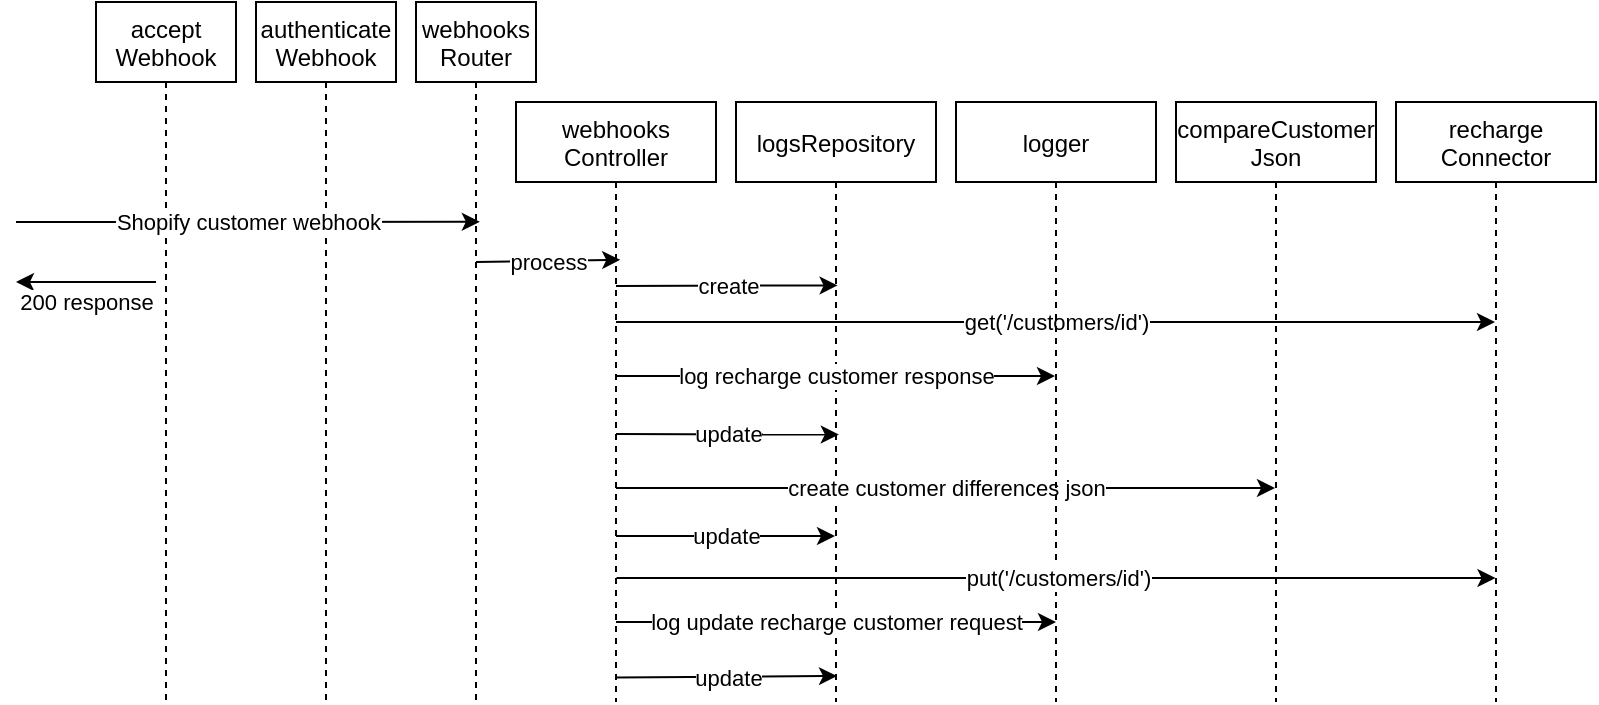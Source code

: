 <mxfile version="15.7.0" type="github">
  <diagram id="kgpKYQtTHZ0yAKxKKP6v" name="Page-1">
    <mxGraphModel dx="1446" dy="828" grid="1" gridSize="10" guides="1" tooltips="1" connect="1" arrows="1" fold="1" page="1" pageScale="1" pageWidth="850" pageHeight="1100" math="0" shadow="0">
      <root>
        <mxCell id="0" />
        <mxCell id="1" parent="0" />
        <mxCell id="3nuBFxr9cyL0pnOWT2aG-1" value="accept&#xa;Webhook" style="shape=umlLifeline;perimeter=lifelinePerimeter;container=1;collapsible=0;recursiveResize=0;rounded=0;shadow=0;strokeWidth=1;" parent="1" vertex="1">
          <mxGeometry x="50" y="30" width="70" height="350" as="geometry" />
        </mxCell>
        <mxCell id="1okAeuORKBiBFYY5BaOz-12" value="" style="endArrow=classic;html=1;rounded=0;" edge="1" parent="3nuBFxr9cyL0pnOWT2aG-1">
          <mxGeometry relative="1" as="geometry">
            <mxPoint x="30" y="140" as="sourcePoint" />
            <mxPoint x="-40" y="140" as="targetPoint" />
          </mxGeometry>
        </mxCell>
        <mxCell id="1okAeuORKBiBFYY5BaOz-13" value="200 response" style="edgeLabel;resizable=0;html=1;align=center;verticalAlign=middle;" connectable="0" vertex="1" parent="1okAeuORKBiBFYY5BaOz-12">
          <mxGeometry relative="1" as="geometry">
            <mxPoint y="10" as="offset" />
          </mxGeometry>
        </mxCell>
        <mxCell id="3nuBFxr9cyL0pnOWT2aG-5" value="authenticate&#xa;Webhook" style="shape=umlLifeline;perimeter=lifelinePerimeter;container=1;collapsible=0;recursiveResize=0;rounded=0;shadow=0;strokeWidth=1;" parent="1" vertex="1">
          <mxGeometry x="130" y="30" width="70" height="350" as="geometry" />
        </mxCell>
        <mxCell id="1okAeuORKBiBFYY5BaOz-1" value="webhooks&#xa;Router" style="shape=umlLifeline;perimeter=lifelinePerimeter;container=1;collapsible=0;recursiveResize=0;rounded=0;shadow=0;strokeWidth=1;" vertex="1" parent="1">
          <mxGeometry x="210" y="30" width="60" height="350" as="geometry" />
        </mxCell>
        <mxCell id="1okAeuORKBiBFYY5BaOz-14" value="" style="endArrow=classic;html=1;rounded=0;entryX=0.521;entryY=0.263;entryDx=0;entryDy=0;entryPerimeter=0;" edge="1" parent="1okAeuORKBiBFYY5BaOz-1" target="1okAeuORKBiBFYY5BaOz-2">
          <mxGeometry relative="1" as="geometry">
            <mxPoint x="30" y="130" as="sourcePoint" />
            <mxPoint x="130" y="130" as="targetPoint" />
          </mxGeometry>
        </mxCell>
        <mxCell id="1okAeuORKBiBFYY5BaOz-15" value="process" style="edgeLabel;resizable=0;html=1;align=center;verticalAlign=middle;" connectable="0" vertex="1" parent="1okAeuORKBiBFYY5BaOz-14">
          <mxGeometry relative="1" as="geometry" />
        </mxCell>
        <mxCell id="1okAeuORKBiBFYY5BaOz-2" value="webhooks&#xa;Controller" style="shape=umlLifeline;perimeter=lifelinePerimeter;container=1;collapsible=0;recursiveResize=0;rounded=0;shadow=0;strokeWidth=1;" vertex="1" parent="1">
          <mxGeometry x="260" y="80" width="100" height="300" as="geometry" />
        </mxCell>
        <mxCell id="1okAeuORKBiBFYY5BaOz-16" value="" style="endArrow=classic;html=1;rounded=0;entryX=0.508;entryY=0.299;entryDx=0;entryDy=0;entryPerimeter=0;" edge="1" parent="1okAeuORKBiBFYY5BaOz-2">
          <mxGeometry relative="1" as="geometry">
            <mxPoint x="50" y="92" as="sourcePoint" />
            <mxPoint x="160.8" y="91.7" as="targetPoint" />
          </mxGeometry>
        </mxCell>
        <mxCell id="1okAeuORKBiBFYY5BaOz-17" value="create" style="edgeLabel;resizable=0;html=1;align=center;verticalAlign=middle;" connectable="0" vertex="1" parent="1okAeuORKBiBFYY5BaOz-16">
          <mxGeometry relative="1" as="geometry" />
        </mxCell>
        <mxCell id="1okAeuORKBiBFYY5BaOz-18" value="" style="endArrow=classic;html=1;rounded=0;" edge="1" parent="1okAeuORKBiBFYY5BaOz-2">
          <mxGeometry relative="1" as="geometry">
            <mxPoint x="50" y="110" as="sourcePoint" />
            <mxPoint x="489.5" y="110" as="targetPoint" />
          </mxGeometry>
        </mxCell>
        <mxCell id="1okAeuORKBiBFYY5BaOz-19" value="get(&#39;/customers/id&#39;)" style="edgeLabel;resizable=0;html=1;align=center;verticalAlign=middle;" connectable="0" vertex="1" parent="1okAeuORKBiBFYY5BaOz-18">
          <mxGeometry relative="1" as="geometry" />
        </mxCell>
        <mxCell id="1okAeuORKBiBFYY5BaOz-22" value="" style="endArrow=classic;html=1;rounded=0;entryX=0.514;entryY=0.601;entryDx=0;entryDy=0;entryPerimeter=0;" edge="1" parent="1okAeuORKBiBFYY5BaOz-2">
          <mxGeometry relative="1" as="geometry">
            <mxPoint x="50" y="166" as="sourcePoint" />
            <mxPoint x="161.4" y="166.3" as="targetPoint" />
          </mxGeometry>
        </mxCell>
        <mxCell id="1okAeuORKBiBFYY5BaOz-23" value="update" style="edgeLabel;resizable=0;html=1;align=center;verticalAlign=middle;" connectable="0" vertex="1" parent="1okAeuORKBiBFYY5BaOz-22">
          <mxGeometry relative="1" as="geometry" />
        </mxCell>
        <mxCell id="1okAeuORKBiBFYY5BaOz-4" value="logsRepository" style="shape=umlLifeline;perimeter=lifelinePerimeter;container=1;collapsible=0;recursiveResize=0;rounded=0;shadow=0;strokeWidth=1;" vertex="1" parent="1">
          <mxGeometry x="370" y="80" width="100" height="300" as="geometry" />
        </mxCell>
        <mxCell id="1okAeuORKBiBFYY5BaOz-25" value="" style="endArrow=classic;html=1;rounded=0;" edge="1" parent="1okAeuORKBiBFYY5BaOz-4">
          <mxGeometry relative="1" as="geometry">
            <mxPoint x="-60" y="193" as="sourcePoint" />
            <mxPoint x="269.5" y="193" as="targetPoint" />
          </mxGeometry>
        </mxCell>
        <mxCell id="1okAeuORKBiBFYY5BaOz-26" value="create customer differences json" style="edgeLabel;resizable=0;html=1;align=center;verticalAlign=middle;" connectable="0" vertex="1" parent="1okAeuORKBiBFYY5BaOz-25">
          <mxGeometry relative="1" as="geometry" />
        </mxCell>
        <mxCell id="1okAeuORKBiBFYY5BaOz-27" value="" style="endArrow=classic;html=1;rounded=0;" edge="1" parent="1okAeuORKBiBFYY5BaOz-4">
          <mxGeometry relative="1" as="geometry">
            <mxPoint x="-60" y="217" as="sourcePoint" />
            <mxPoint x="49.5" y="217" as="targetPoint" />
          </mxGeometry>
        </mxCell>
        <mxCell id="1okAeuORKBiBFYY5BaOz-28" value="update" style="edgeLabel;resizable=0;html=1;align=center;verticalAlign=middle;" connectable="0" vertex="1" parent="1okAeuORKBiBFYY5BaOz-27">
          <mxGeometry relative="1" as="geometry" />
        </mxCell>
        <mxCell id="1okAeuORKBiBFYY5BaOz-31" value="" style="endArrow=classic;html=1;rounded=0;entryX=0.505;entryY=0.831;entryDx=0;entryDy=0;entryPerimeter=0;" edge="1" parent="1okAeuORKBiBFYY5BaOz-4">
          <mxGeometry relative="1" as="geometry">
            <mxPoint x="-60" y="287.7" as="sourcePoint" />
            <mxPoint x="50.5" y="287.0" as="targetPoint" />
          </mxGeometry>
        </mxCell>
        <mxCell id="1okAeuORKBiBFYY5BaOz-32" value="update" style="edgeLabel;resizable=0;html=1;align=center;verticalAlign=middle;" connectable="0" vertex="1" parent="1okAeuORKBiBFYY5BaOz-31">
          <mxGeometry relative="1" as="geometry" />
        </mxCell>
        <mxCell id="1okAeuORKBiBFYY5BaOz-5" value="logger" style="shape=umlLifeline;perimeter=lifelinePerimeter;container=1;collapsible=0;recursiveResize=0;rounded=0;shadow=0;strokeWidth=1;" vertex="1" parent="1">
          <mxGeometry x="480" y="80" width="100" height="300" as="geometry" />
        </mxCell>
        <mxCell id="1okAeuORKBiBFYY5BaOz-33" value="" style="endArrow=classic;html=1;rounded=0;" edge="1" parent="1okAeuORKBiBFYY5BaOz-5">
          <mxGeometry relative="1" as="geometry">
            <mxPoint x="-170" y="260" as="sourcePoint" />
            <mxPoint x="50" y="260" as="targetPoint" />
          </mxGeometry>
        </mxCell>
        <mxCell id="1okAeuORKBiBFYY5BaOz-34" value="log update recharge customer request" style="edgeLabel;resizable=0;html=1;align=center;verticalAlign=middle;" connectable="0" vertex="1" parent="1okAeuORKBiBFYY5BaOz-33">
          <mxGeometry relative="1" as="geometry" />
        </mxCell>
        <mxCell id="1okAeuORKBiBFYY5BaOz-6" value="compareCustomer&#xa;Json" style="shape=umlLifeline;perimeter=lifelinePerimeter;container=1;collapsible=0;recursiveResize=0;rounded=0;shadow=0;strokeWidth=1;" vertex="1" parent="1">
          <mxGeometry x="590" y="80" width="100" height="300" as="geometry" />
        </mxCell>
        <mxCell id="1okAeuORKBiBFYY5BaOz-29" value="" style="endArrow=classic;html=1;rounded=0;" edge="1" parent="1okAeuORKBiBFYY5BaOz-6">
          <mxGeometry relative="1" as="geometry">
            <mxPoint x="-279.75" y="238" as="sourcePoint" />
            <mxPoint x="159.75" y="238" as="targetPoint" />
          </mxGeometry>
        </mxCell>
        <mxCell id="1okAeuORKBiBFYY5BaOz-30" value="put(&#39;/customers/id&#39;)" style="edgeLabel;resizable=0;html=1;align=center;verticalAlign=middle;" connectable="0" vertex="1" parent="1okAeuORKBiBFYY5BaOz-29">
          <mxGeometry relative="1" as="geometry" />
        </mxCell>
        <mxCell id="1okAeuORKBiBFYY5BaOz-7" value="recharge&#xa;Connector" style="shape=umlLifeline;perimeter=lifelinePerimeter;container=1;collapsible=0;recursiveResize=0;rounded=0;shadow=0;strokeWidth=1;" vertex="1" parent="1">
          <mxGeometry x="700" y="80" width="100" height="300" as="geometry" />
        </mxCell>
        <mxCell id="1okAeuORKBiBFYY5BaOz-10" value="" style="endArrow=classic;html=1;rounded=0;entryX=0.532;entryY=0.314;entryDx=0;entryDy=0;entryPerimeter=0;" edge="1" parent="1" target="1okAeuORKBiBFYY5BaOz-1">
          <mxGeometry relative="1" as="geometry">
            <mxPoint x="10" y="140" as="sourcePoint" />
            <mxPoint x="110" y="140" as="targetPoint" />
          </mxGeometry>
        </mxCell>
        <mxCell id="1okAeuORKBiBFYY5BaOz-11" value="Shopify customer webhook" style="edgeLabel;resizable=0;html=1;align=center;verticalAlign=middle;" connectable="0" vertex="1" parent="1okAeuORKBiBFYY5BaOz-10">
          <mxGeometry relative="1" as="geometry" />
        </mxCell>
        <mxCell id="1okAeuORKBiBFYY5BaOz-20" value="" style="endArrow=classic;html=1;rounded=0;" edge="1" parent="1">
          <mxGeometry relative="1" as="geometry">
            <mxPoint x="309.5" y="217" as="sourcePoint" />
            <mxPoint x="529.5" y="217" as="targetPoint" />
          </mxGeometry>
        </mxCell>
        <mxCell id="1okAeuORKBiBFYY5BaOz-21" value="log recharge customer response" style="edgeLabel;resizable=0;html=1;align=center;verticalAlign=middle;" connectable="0" vertex="1" parent="1okAeuORKBiBFYY5BaOz-20">
          <mxGeometry relative="1" as="geometry" />
        </mxCell>
      </root>
    </mxGraphModel>
  </diagram>
</mxfile>
